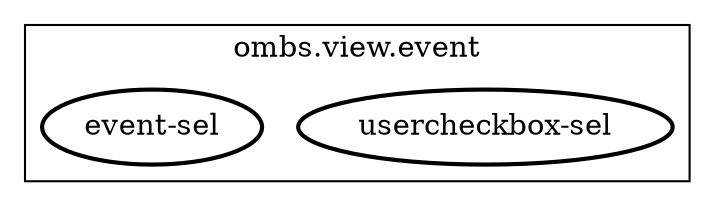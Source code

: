 digraph g {
subgraph cluster1 {
label="ombs.view.event"
G0 [shape=ellipse,style=bold,label="usercheckbox-sel"];
G1 [shape=ellipse,style=bold,label="event-sel"];
}
}
